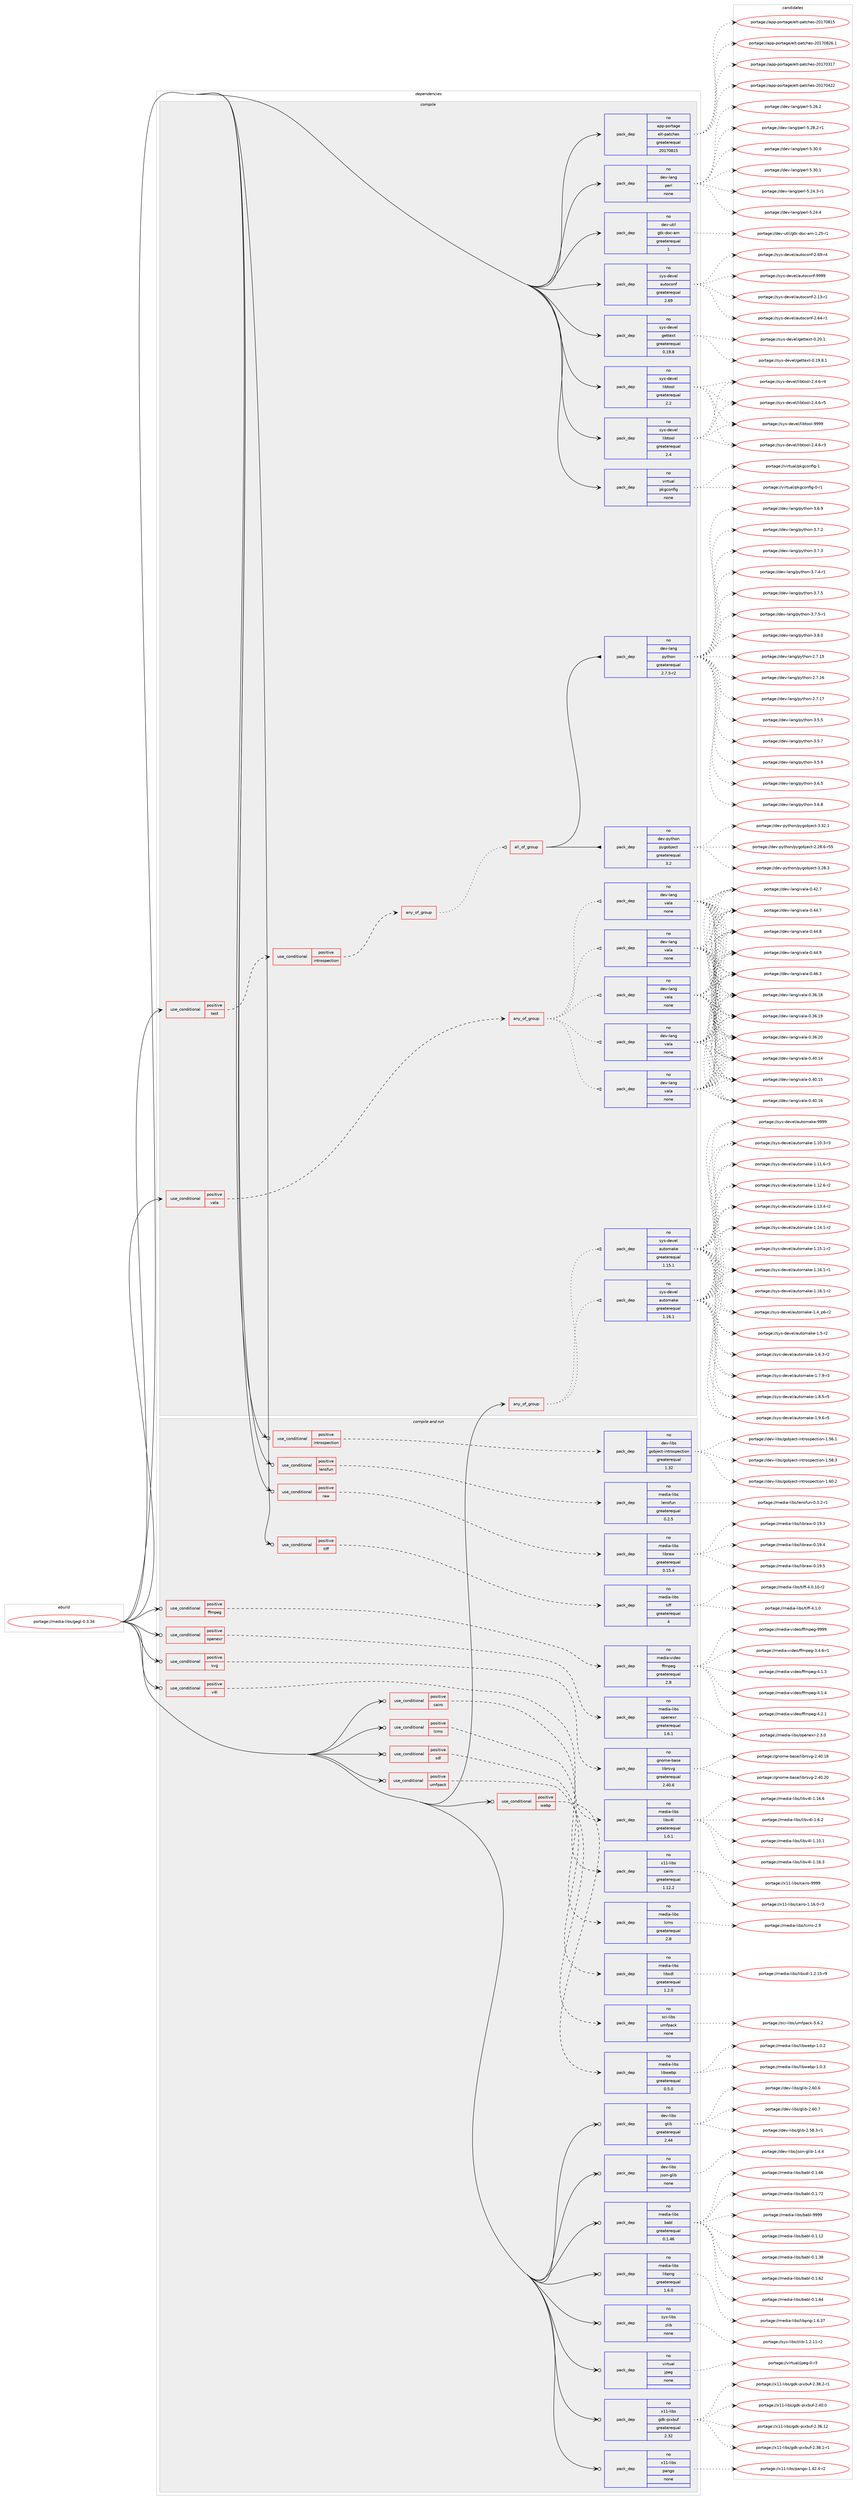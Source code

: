 digraph prolog {

# *************
# Graph options
# *************

newrank=true;
concentrate=true;
compound=true;
graph [rankdir=LR,fontname=Helvetica,fontsize=10,ranksep=1.5];#, ranksep=2.5, nodesep=0.2];
edge  [arrowhead=vee];
node  [fontname=Helvetica,fontsize=10];

# **********
# The ebuild
# **********

subgraph cluster_leftcol {
color=gray;
rank=same;
label=<<i>ebuild</i>>;
id [label="portage://media-libs/gegl-0.3.34", color=red, width=4, href="../media-libs/gegl-0.3.34.svg"];
}

# ****************
# The dependencies
# ****************

subgraph cluster_midcol {
color=gray;
label=<<i>dependencies</i>>;
subgraph cluster_compile {
fillcolor="#eeeeee";
style=filled;
label=<<i>compile</i>>;
subgraph any5020 {
dependency318533 [label=<<TABLE BORDER="0" CELLBORDER="1" CELLSPACING="0" CELLPADDING="4"><TR><TD CELLPADDING="10">any_of_group</TD></TR></TABLE>>, shape=none, color=red];subgraph pack233909 {
dependency318534 [label=<<TABLE BORDER="0" CELLBORDER="1" CELLSPACING="0" CELLPADDING="4" WIDTH="220"><TR><TD ROWSPAN="6" CELLPADDING="30">pack_dep</TD></TR><TR><TD WIDTH="110">no</TD></TR><TR><TD>sys-devel</TD></TR><TR><TD>automake</TD></TR><TR><TD>greaterequal</TD></TR><TR><TD>1.16.1</TD></TR></TABLE>>, shape=none, color=blue];
}
dependency318533:e -> dependency318534:w [weight=20,style="dotted",arrowhead="oinv"];
subgraph pack233910 {
dependency318535 [label=<<TABLE BORDER="0" CELLBORDER="1" CELLSPACING="0" CELLPADDING="4" WIDTH="220"><TR><TD ROWSPAN="6" CELLPADDING="30">pack_dep</TD></TR><TR><TD WIDTH="110">no</TD></TR><TR><TD>sys-devel</TD></TR><TR><TD>automake</TD></TR><TR><TD>greaterequal</TD></TR><TR><TD>1.15.1</TD></TR></TABLE>>, shape=none, color=blue];
}
dependency318533:e -> dependency318535:w [weight=20,style="dotted",arrowhead="oinv"];
}
id:e -> dependency318533:w [weight=20,style="solid",arrowhead="vee"];
subgraph cond79487 {
dependency318536 [label=<<TABLE BORDER="0" CELLBORDER="1" CELLSPACING="0" CELLPADDING="4"><TR><TD ROWSPAN="3" CELLPADDING="10">use_conditional</TD></TR><TR><TD>positive</TD></TR><TR><TD>test</TD></TR></TABLE>>, shape=none, color=red];
subgraph cond79488 {
dependency318537 [label=<<TABLE BORDER="0" CELLBORDER="1" CELLSPACING="0" CELLPADDING="4"><TR><TD ROWSPAN="3" CELLPADDING="10">use_conditional</TD></TR><TR><TD>positive</TD></TR><TR><TD>introspection</TD></TR></TABLE>>, shape=none, color=red];
subgraph any5021 {
dependency318538 [label=<<TABLE BORDER="0" CELLBORDER="1" CELLSPACING="0" CELLPADDING="4"><TR><TD CELLPADDING="10">any_of_group</TD></TR></TABLE>>, shape=none, color=red];subgraph all120 {
dependency318539 [label=<<TABLE BORDER="0" CELLBORDER="1" CELLSPACING="0" CELLPADDING="4"><TR><TD CELLPADDING="10">all_of_group</TD></TR></TABLE>>, shape=none, color=red];subgraph pack233911 {
dependency318540 [label=<<TABLE BORDER="0" CELLBORDER="1" CELLSPACING="0" CELLPADDING="4" WIDTH="220"><TR><TD ROWSPAN="6" CELLPADDING="30">pack_dep</TD></TR><TR><TD WIDTH="110">no</TD></TR><TR><TD>dev-lang</TD></TR><TR><TD>python</TD></TR><TR><TD>greaterequal</TD></TR><TR><TD>2.7.5-r2</TD></TR></TABLE>>, shape=none, color=blue];
}
dependency318539:e -> dependency318540:w [weight=20,style="solid",arrowhead="inv"];
subgraph pack233912 {
dependency318541 [label=<<TABLE BORDER="0" CELLBORDER="1" CELLSPACING="0" CELLPADDING="4" WIDTH="220"><TR><TD ROWSPAN="6" CELLPADDING="30">pack_dep</TD></TR><TR><TD WIDTH="110">no</TD></TR><TR><TD>dev-python</TD></TR><TR><TD>pygobject</TD></TR><TR><TD>greaterequal</TD></TR><TR><TD>3.2</TD></TR></TABLE>>, shape=none, color=blue];
}
dependency318539:e -> dependency318541:w [weight=20,style="solid",arrowhead="inv"];
}
dependency318538:e -> dependency318539:w [weight=20,style="dotted",arrowhead="oinv"];
}
dependency318537:e -> dependency318538:w [weight=20,style="dashed",arrowhead="vee"];
}
dependency318536:e -> dependency318537:w [weight=20,style="dashed",arrowhead="vee"];
}
id:e -> dependency318536:w [weight=20,style="solid",arrowhead="vee"];
subgraph cond79489 {
dependency318542 [label=<<TABLE BORDER="0" CELLBORDER="1" CELLSPACING="0" CELLPADDING="4"><TR><TD ROWSPAN="3" CELLPADDING="10">use_conditional</TD></TR><TR><TD>positive</TD></TR><TR><TD>vala</TD></TR></TABLE>>, shape=none, color=red];
subgraph any5022 {
dependency318543 [label=<<TABLE BORDER="0" CELLBORDER="1" CELLSPACING="0" CELLPADDING="4"><TR><TD CELLPADDING="10">any_of_group</TD></TR></TABLE>>, shape=none, color=red];subgraph pack233913 {
dependency318544 [label=<<TABLE BORDER="0" CELLBORDER="1" CELLSPACING="0" CELLPADDING="4" WIDTH="220"><TR><TD ROWSPAN="6" CELLPADDING="30">pack_dep</TD></TR><TR><TD WIDTH="110">no</TD></TR><TR><TD>dev-lang</TD></TR><TR><TD>vala</TD></TR><TR><TD>none</TD></TR><TR><TD></TD></TR></TABLE>>, shape=none, color=blue];
}
dependency318543:e -> dependency318544:w [weight=20,style="dotted",arrowhead="oinv"];
subgraph pack233914 {
dependency318545 [label=<<TABLE BORDER="0" CELLBORDER="1" CELLSPACING="0" CELLPADDING="4" WIDTH="220"><TR><TD ROWSPAN="6" CELLPADDING="30">pack_dep</TD></TR><TR><TD WIDTH="110">no</TD></TR><TR><TD>dev-lang</TD></TR><TR><TD>vala</TD></TR><TR><TD>none</TD></TR><TR><TD></TD></TR></TABLE>>, shape=none, color=blue];
}
dependency318543:e -> dependency318545:w [weight=20,style="dotted",arrowhead="oinv"];
subgraph pack233915 {
dependency318546 [label=<<TABLE BORDER="0" CELLBORDER="1" CELLSPACING="0" CELLPADDING="4" WIDTH="220"><TR><TD ROWSPAN="6" CELLPADDING="30">pack_dep</TD></TR><TR><TD WIDTH="110">no</TD></TR><TR><TD>dev-lang</TD></TR><TR><TD>vala</TD></TR><TR><TD>none</TD></TR><TR><TD></TD></TR></TABLE>>, shape=none, color=blue];
}
dependency318543:e -> dependency318546:w [weight=20,style="dotted",arrowhead="oinv"];
subgraph pack233916 {
dependency318547 [label=<<TABLE BORDER="0" CELLBORDER="1" CELLSPACING="0" CELLPADDING="4" WIDTH="220"><TR><TD ROWSPAN="6" CELLPADDING="30">pack_dep</TD></TR><TR><TD WIDTH="110">no</TD></TR><TR><TD>dev-lang</TD></TR><TR><TD>vala</TD></TR><TR><TD>none</TD></TR><TR><TD></TD></TR></TABLE>>, shape=none, color=blue];
}
dependency318543:e -> dependency318547:w [weight=20,style="dotted",arrowhead="oinv"];
subgraph pack233917 {
dependency318548 [label=<<TABLE BORDER="0" CELLBORDER="1" CELLSPACING="0" CELLPADDING="4" WIDTH="220"><TR><TD ROWSPAN="6" CELLPADDING="30">pack_dep</TD></TR><TR><TD WIDTH="110">no</TD></TR><TR><TD>dev-lang</TD></TR><TR><TD>vala</TD></TR><TR><TD>none</TD></TR><TR><TD></TD></TR></TABLE>>, shape=none, color=blue];
}
dependency318543:e -> dependency318548:w [weight=20,style="dotted",arrowhead="oinv"];
}
dependency318542:e -> dependency318543:w [weight=20,style="dashed",arrowhead="vee"];
}
id:e -> dependency318542:w [weight=20,style="solid",arrowhead="vee"];
subgraph pack233918 {
dependency318549 [label=<<TABLE BORDER="0" CELLBORDER="1" CELLSPACING="0" CELLPADDING="4" WIDTH="220"><TR><TD ROWSPAN="6" CELLPADDING="30">pack_dep</TD></TR><TR><TD WIDTH="110">no</TD></TR><TR><TD>app-portage</TD></TR><TR><TD>elt-patches</TD></TR><TR><TD>greaterequal</TD></TR><TR><TD>20170815</TD></TR></TABLE>>, shape=none, color=blue];
}
id:e -> dependency318549:w [weight=20,style="solid",arrowhead="vee"];
subgraph pack233919 {
dependency318550 [label=<<TABLE BORDER="0" CELLBORDER="1" CELLSPACING="0" CELLPADDING="4" WIDTH="220"><TR><TD ROWSPAN="6" CELLPADDING="30">pack_dep</TD></TR><TR><TD WIDTH="110">no</TD></TR><TR><TD>dev-lang</TD></TR><TR><TD>perl</TD></TR><TR><TD>none</TD></TR><TR><TD></TD></TR></TABLE>>, shape=none, color=blue];
}
id:e -> dependency318550:w [weight=20,style="solid",arrowhead="vee"];
subgraph pack233920 {
dependency318551 [label=<<TABLE BORDER="0" CELLBORDER="1" CELLSPACING="0" CELLPADDING="4" WIDTH="220"><TR><TD ROWSPAN="6" CELLPADDING="30">pack_dep</TD></TR><TR><TD WIDTH="110">no</TD></TR><TR><TD>dev-util</TD></TR><TR><TD>gtk-doc-am</TD></TR><TR><TD>greaterequal</TD></TR><TR><TD>1</TD></TR></TABLE>>, shape=none, color=blue];
}
id:e -> dependency318551:w [weight=20,style="solid",arrowhead="vee"];
subgraph pack233921 {
dependency318552 [label=<<TABLE BORDER="0" CELLBORDER="1" CELLSPACING="0" CELLPADDING="4" WIDTH="220"><TR><TD ROWSPAN="6" CELLPADDING="30">pack_dep</TD></TR><TR><TD WIDTH="110">no</TD></TR><TR><TD>sys-devel</TD></TR><TR><TD>autoconf</TD></TR><TR><TD>greaterequal</TD></TR><TR><TD>2.69</TD></TR></TABLE>>, shape=none, color=blue];
}
id:e -> dependency318552:w [weight=20,style="solid",arrowhead="vee"];
subgraph pack233922 {
dependency318553 [label=<<TABLE BORDER="0" CELLBORDER="1" CELLSPACING="0" CELLPADDING="4" WIDTH="220"><TR><TD ROWSPAN="6" CELLPADDING="30">pack_dep</TD></TR><TR><TD WIDTH="110">no</TD></TR><TR><TD>sys-devel</TD></TR><TR><TD>gettext</TD></TR><TR><TD>greaterequal</TD></TR><TR><TD>0.19.8</TD></TR></TABLE>>, shape=none, color=blue];
}
id:e -> dependency318553:w [weight=20,style="solid",arrowhead="vee"];
subgraph pack233923 {
dependency318554 [label=<<TABLE BORDER="0" CELLBORDER="1" CELLSPACING="0" CELLPADDING="4" WIDTH="220"><TR><TD ROWSPAN="6" CELLPADDING="30">pack_dep</TD></TR><TR><TD WIDTH="110">no</TD></TR><TR><TD>sys-devel</TD></TR><TR><TD>libtool</TD></TR><TR><TD>greaterequal</TD></TR><TR><TD>2.2</TD></TR></TABLE>>, shape=none, color=blue];
}
id:e -> dependency318554:w [weight=20,style="solid",arrowhead="vee"];
subgraph pack233924 {
dependency318555 [label=<<TABLE BORDER="0" CELLBORDER="1" CELLSPACING="0" CELLPADDING="4" WIDTH="220"><TR><TD ROWSPAN="6" CELLPADDING="30">pack_dep</TD></TR><TR><TD WIDTH="110">no</TD></TR><TR><TD>sys-devel</TD></TR><TR><TD>libtool</TD></TR><TR><TD>greaterequal</TD></TR><TR><TD>2.4</TD></TR></TABLE>>, shape=none, color=blue];
}
id:e -> dependency318555:w [weight=20,style="solid",arrowhead="vee"];
subgraph pack233925 {
dependency318556 [label=<<TABLE BORDER="0" CELLBORDER="1" CELLSPACING="0" CELLPADDING="4" WIDTH="220"><TR><TD ROWSPAN="6" CELLPADDING="30">pack_dep</TD></TR><TR><TD WIDTH="110">no</TD></TR><TR><TD>virtual</TD></TR><TR><TD>pkgconfig</TD></TR><TR><TD>none</TD></TR><TR><TD></TD></TR></TABLE>>, shape=none, color=blue];
}
id:e -> dependency318556:w [weight=20,style="solid",arrowhead="vee"];
}
subgraph cluster_compileandrun {
fillcolor="#eeeeee";
style=filled;
label=<<i>compile and run</i>>;
subgraph cond79490 {
dependency318557 [label=<<TABLE BORDER="0" CELLBORDER="1" CELLSPACING="0" CELLPADDING="4"><TR><TD ROWSPAN="3" CELLPADDING="10">use_conditional</TD></TR><TR><TD>positive</TD></TR><TR><TD>cairo</TD></TR></TABLE>>, shape=none, color=red];
subgraph pack233926 {
dependency318558 [label=<<TABLE BORDER="0" CELLBORDER="1" CELLSPACING="0" CELLPADDING="4" WIDTH="220"><TR><TD ROWSPAN="6" CELLPADDING="30">pack_dep</TD></TR><TR><TD WIDTH="110">no</TD></TR><TR><TD>x11-libs</TD></TR><TR><TD>cairo</TD></TR><TR><TD>greaterequal</TD></TR><TR><TD>1.12.2</TD></TR></TABLE>>, shape=none, color=blue];
}
dependency318557:e -> dependency318558:w [weight=20,style="dashed",arrowhead="vee"];
}
id:e -> dependency318557:w [weight=20,style="solid",arrowhead="odotvee"];
subgraph cond79491 {
dependency318559 [label=<<TABLE BORDER="0" CELLBORDER="1" CELLSPACING="0" CELLPADDING="4"><TR><TD ROWSPAN="3" CELLPADDING="10">use_conditional</TD></TR><TR><TD>positive</TD></TR><TR><TD>ffmpeg</TD></TR></TABLE>>, shape=none, color=red];
subgraph pack233927 {
dependency318560 [label=<<TABLE BORDER="0" CELLBORDER="1" CELLSPACING="0" CELLPADDING="4" WIDTH="220"><TR><TD ROWSPAN="6" CELLPADDING="30">pack_dep</TD></TR><TR><TD WIDTH="110">no</TD></TR><TR><TD>media-video</TD></TR><TR><TD>ffmpeg</TD></TR><TR><TD>greaterequal</TD></TR><TR><TD>2.8</TD></TR></TABLE>>, shape=none, color=blue];
}
dependency318559:e -> dependency318560:w [weight=20,style="dashed",arrowhead="vee"];
}
id:e -> dependency318559:w [weight=20,style="solid",arrowhead="odotvee"];
subgraph cond79492 {
dependency318561 [label=<<TABLE BORDER="0" CELLBORDER="1" CELLSPACING="0" CELLPADDING="4"><TR><TD ROWSPAN="3" CELLPADDING="10">use_conditional</TD></TR><TR><TD>positive</TD></TR><TR><TD>introspection</TD></TR></TABLE>>, shape=none, color=red];
subgraph pack233928 {
dependency318562 [label=<<TABLE BORDER="0" CELLBORDER="1" CELLSPACING="0" CELLPADDING="4" WIDTH="220"><TR><TD ROWSPAN="6" CELLPADDING="30">pack_dep</TD></TR><TR><TD WIDTH="110">no</TD></TR><TR><TD>dev-libs</TD></TR><TR><TD>gobject-introspection</TD></TR><TR><TD>greaterequal</TD></TR><TR><TD>1.32</TD></TR></TABLE>>, shape=none, color=blue];
}
dependency318561:e -> dependency318562:w [weight=20,style="dashed",arrowhead="vee"];
}
id:e -> dependency318561:w [weight=20,style="solid",arrowhead="odotvee"];
subgraph cond79493 {
dependency318563 [label=<<TABLE BORDER="0" CELLBORDER="1" CELLSPACING="0" CELLPADDING="4"><TR><TD ROWSPAN="3" CELLPADDING="10">use_conditional</TD></TR><TR><TD>positive</TD></TR><TR><TD>lcms</TD></TR></TABLE>>, shape=none, color=red];
subgraph pack233929 {
dependency318564 [label=<<TABLE BORDER="0" CELLBORDER="1" CELLSPACING="0" CELLPADDING="4" WIDTH="220"><TR><TD ROWSPAN="6" CELLPADDING="30">pack_dep</TD></TR><TR><TD WIDTH="110">no</TD></TR><TR><TD>media-libs</TD></TR><TR><TD>lcms</TD></TR><TR><TD>greaterequal</TD></TR><TR><TD>2.8</TD></TR></TABLE>>, shape=none, color=blue];
}
dependency318563:e -> dependency318564:w [weight=20,style="dashed",arrowhead="vee"];
}
id:e -> dependency318563:w [weight=20,style="solid",arrowhead="odotvee"];
subgraph cond79494 {
dependency318565 [label=<<TABLE BORDER="0" CELLBORDER="1" CELLSPACING="0" CELLPADDING="4"><TR><TD ROWSPAN="3" CELLPADDING="10">use_conditional</TD></TR><TR><TD>positive</TD></TR><TR><TD>lensfun</TD></TR></TABLE>>, shape=none, color=red];
subgraph pack233930 {
dependency318566 [label=<<TABLE BORDER="0" CELLBORDER="1" CELLSPACING="0" CELLPADDING="4" WIDTH="220"><TR><TD ROWSPAN="6" CELLPADDING="30">pack_dep</TD></TR><TR><TD WIDTH="110">no</TD></TR><TR><TD>media-libs</TD></TR><TR><TD>lensfun</TD></TR><TR><TD>greaterequal</TD></TR><TR><TD>0.2.5</TD></TR></TABLE>>, shape=none, color=blue];
}
dependency318565:e -> dependency318566:w [weight=20,style="dashed",arrowhead="vee"];
}
id:e -> dependency318565:w [weight=20,style="solid",arrowhead="odotvee"];
subgraph cond79495 {
dependency318567 [label=<<TABLE BORDER="0" CELLBORDER="1" CELLSPACING="0" CELLPADDING="4"><TR><TD ROWSPAN="3" CELLPADDING="10">use_conditional</TD></TR><TR><TD>positive</TD></TR><TR><TD>openexr</TD></TR></TABLE>>, shape=none, color=red];
subgraph pack233931 {
dependency318568 [label=<<TABLE BORDER="0" CELLBORDER="1" CELLSPACING="0" CELLPADDING="4" WIDTH="220"><TR><TD ROWSPAN="6" CELLPADDING="30">pack_dep</TD></TR><TR><TD WIDTH="110">no</TD></TR><TR><TD>media-libs</TD></TR><TR><TD>openexr</TD></TR><TR><TD>greaterequal</TD></TR><TR><TD>1.6.1</TD></TR></TABLE>>, shape=none, color=blue];
}
dependency318567:e -> dependency318568:w [weight=20,style="dashed",arrowhead="vee"];
}
id:e -> dependency318567:w [weight=20,style="solid",arrowhead="odotvee"];
subgraph cond79496 {
dependency318569 [label=<<TABLE BORDER="0" CELLBORDER="1" CELLSPACING="0" CELLPADDING="4"><TR><TD ROWSPAN="3" CELLPADDING="10">use_conditional</TD></TR><TR><TD>positive</TD></TR><TR><TD>raw</TD></TR></TABLE>>, shape=none, color=red];
subgraph pack233932 {
dependency318570 [label=<<TABLE BORDER="0" CELLBORDER="1" CELLSPACING="0" CELLPADDING="4" WIDTH="220"><TR><TD ROWSPAN="6" CELLPADDING="30">pack_dep</TD></TR><TR><TD WIDTH="110">no</TD></TR><TR><TD>media-libs</TD></TR><TR><TD>libraw</TD></TR><TR><TD>greaterequal</TD></TR><TR><TD>0.15.4</TD></TR></TABLE>>, shape=none, color=blue];
}
dependency318569:e -> dependency318570:w [weight=20,style="dashed",arrowhead="vee"];
}
id:e -> dependency318569:w [weight=20,style="solid",arrowhead="odotvee"];
subgraph cond79497 {
dependency318571 [label=<<TABLE BORDER="0" CELLBORDER="1" CELLSPACING="0" CELLPADDING="4"><TR><TD ROWSPAN="3" CELLPADDING="10">use_conditional</TD></TR><TR><TD>positive</TD></TR><TR><TD>sdl</TD></TR></TABLE>>, shape=none, color=red];
subgraph pack233933 {
dependency318572 [label=<<TABLE BORDER="0" CELLBORDER="1" CELLSPACING="0" CELLPADDING="4" WIDTH="220"><TR><TD ROWSPAN="6" CELLPADDING="30">pack_dep</TD></TR><TR><TD WIDTH="110">no</TD></TR><TR><TD>media-libs</TD></TR><TR><TD>libsdl</TD></TR><TR><TD>greaterequal</TD></TR><TR><TD>1.2.0</TD></TR></TABLE>>, shape=none, color=blue];
}
dependency318571:e -> dependency318572:w [weight=20,style="dashed",arrowhead="vee"];
}
id:e -> dependency318571:w [weight=20,style="solid",arrowhead="odotvee"];
subgraph cond79498 {
dependency318573 [label=<<TABLE BORDER="0" CELLBORDER="1" CELLSPACING="0" CELLPADDING="4"><TR><TD ROWSPAN="3" CELLPADDING="10">use_conditional</TD></TR><TR><TD>positive</TD></TR><TR><TD>svg</TD></TR></TABLE>>, shape=none, color=red];
subgraph pack233934 {
dependency318574 [label=<<TABLE BORDER="0" CELLBORDER="1" CELLSPACING="0" CELLPADDING="4" WIDTH="220"><TR><TD ROWSPAN="6" CELLPADDING="30">pack_dep</TD></TR><TR><TD WIDTH="110">no</TD></TR><TR><TD>gnome-base</TD></TR><TR><TD>librsvg</TD></TR><TR><TD>greaterequal</TD></TR><TR><TD>2.40.6</TD></TR></TABLE>>, shape=none, color=blue];
}
dependency318573:e -> dependency318574:w [weight=20,style="dashed",arrowhead="vee"];
}
id:e -> dependency318573:w [weight=20,style="solid",arrowhead="odotvee"];
subgraph cond79499 {
dependency318575 [label=<<TABLE BORDER="0" CELLBORDER="1" CELLSPACING="0" CELLPADDING="4"><TR><TD ROWSPAN="3" CELLPADDING="10">use_conditional</TD></TR><TR><TD>positive</TD></TR><TR><TD>tiff</TD></TR></TABLE>>, shape=none, color=red];
subgraph pack233935 {
dependency318576 [label=<<TABLE BORDER="0" CELLBORDER="1" CELLSPACING="0" CELLPADDING="4" WIDTH="220"><TR><TD ROWSPAN="6" CELLPADDING="30">pack_dep</TD></TR><TR><TD WIDTH="110">no</TD></TR><TR><TD>media-libs</TD></TR><TR><TD>tiff</TD></TR><TR><TD>greaterequal</TD></TR><TR><TD>4</TD></TR></TABLE>>, shape=none, color=blue];
}
dependency318575:e -> dependency318576:w [weight=20,style="dashed",arrowhead="vee"];
}
id:e -> dependency318575:w [weight=20,style="solid",arrowhead="odotvee"];
subgraph cond79500 {
dependency318577 [label=<<TABLE BORDER="0" CELLBORDER="1" CELLSPACING="0" CELLPADDING="4"><TR><TD ROWSPAN="3" CELLPADDING="10">use_conditional</TD></TR><TR><TD>positive</TD></TR><TR><TD>umfpack</TD></TR></TABLE>>, shape=none, color=red];
subgraph pack233936 {
dependency318578 [label=<<TABLE BORDER="0" CELLBORDER="1" CELLSPACING="0" CELLPADDING="4" WIDTH="220"><TR><TD ROWSPAN="6" CELLPADDING="30">pack_dep</TD></TR><TR><TD WIDTH="110">no</TD></TR><TR><TD>sci-libs</TD></TR><TR><TD>umfpack</TD></TR><TR><TD>none</TD></TR><TR><TD></TD></TR></TABLE>>, shape=none, color=blue];
}
dependency318577:e -> dependency318578:w [weight=20,style="dashed",arrowhead="vee"];
}
id:e -> dependency318577:w [weight=20,style="solid",arrowhead="odotvee"];
subgraph cond79501 {
dependency318579 [label=<<TABLE BORDER="0" CELLBORDER="1" CELLSPACING="0" CELLPADDING="4"><TR><TD ROWSPAN="3" CELLPADDING="10">use_conditional</TD></TR><TR><TD>positive</TD></TR><TR><TD>v4l</TD></TR></TABLE>>, shape=none, color=red];
subgraph pack233937 {
dependency318580 [label=<<TABLE BORDER="0" CELLBORDER="1" CELLSPACING="0" CELLPADDING="4" WIDTH="220"><TR><TD ROWSPAN="6" CELLPADDING="30">pack_dep</TD></TR><TR><TD WIDTH="110">no</TD></TR><TR><TD>media-libs</TD></TR><TR><TD>libv4l</TD></TR><TR><TD>greaterequal</TD></TR><TR><TD>1.0.1</TD></TR></TABLE>>, shape=none, color=blue];
}
dependency318579:e -> dependency318580:w [weight=20,style="dashed",arrowhead="vee"];
}
id:e -> dependency318579:w [weight=20,style="solid",arrowhead="odotvee"];
subgraph cond79502 {
dependency318581 [label=<<TABLE BORDER="0" CELLBORDER="1" CELLSPACING="0" CELLPADDING="4"><TR><TD ROWSPAN="3" CELLPADDING="10">use_conditional</TD></TR><TR><TD>positive</TD></TR><TR><TD>webp</TD></TR></TABLE>>, shape=none, color=red];
subgraph pack233938 {
dependency318582 [label=<<TABLE BORDER="0" CELLBORDER="1" CELLSPACING="0" CELLPADDING="4" WIDTH="220"><TR><TD ROWSPAN="6" CELLPADDING="30">pack_dep</TD></TR><TR><TD WIDTH="110">no</TD></TR><TR><TD>media-libs</TD></TR><TR><TD>libwebp</TD></TR><TR><TD>greaterequal</TD></TR><TR><TD>0.5.0</TD></TR></TABLE>>, shape=none, color=blue];
}
dependency318581:e -> dependency318582:w [weight=20,style="dashed",arrowhead="vee"];
}
id:e -> dependency318581:w [weight=20,style="solid",arrowhead="odotvee"];
subgraph pack233939 {
dependency318583 [label=<<TABLE BORDER="0" CELLBORDER="1" CELLSPACING="0" CELLPADDING="4" WIDTH="220"><TR><TD ROWSPAN="6" CELLPADDING="30">pack_dep</TD></TR><TR><TD WIDTH="110">no</TD></TR><TR><TD>dev-libs</TD></TR><TR><TD>glib</TD></TR><TR><TD>greaterequal</TD></TR><TR><TD>2.44</TD></TR></TABLE>>, shape=none, color=blue];
}
id:e -> dependency318583:w [weight=20,style="solid",arrowhead="odotvee"];
subgraph pack233940 {
dependency318584 [label=<<TABLE BORDER="0" CELLBORDER="1" CELLSPACING="0" CELLPADDING="4" WIDTH="220"><TR><TD ROWSPAN="6" CELLPADDING="30">pack_dep</TD></TR><TR><TD WIDTH="110">no</TD></TR><TR><TD>dev-libs</TD></TR><TR><TD>json-glib</TD></TR><TR><TD>none</TD></TR><TR><TD></TD></TR></TABLE>>, shape=none, color=blue];
}
id:e -> dependency318584:w [weight=20,style="solid",arrowhead="odotvee"];
subgraph pack233941 {
dependency318585 [label=<<TABLE BORDER="0" CELLBORDER="1" CELLSPACING="0" CELLPADDING="4" WIDTH="220"><TR><TD ROWSPAN="6" CELLPADDING="30">pack_dep</TD></TR><TR><TD WIDTH="110">no</TD></TR><TR><TD>media-libs</TD></TR><TR><TD>babl</TD></TR><TR><TD>greaterequal</TD></TR><TR><TD>0.1.46</TD></TR></TABLE>>, shape=none, color=blue];
}
id:e -> dependency318585:w [weight=20,style="solid",arrowhead="odotvee"];
subgraph pack233942 {
dependency318586 [label=<<TABLE BORDER="0" CELLBORDER="1" CELLSPACING="0" CELLPADDING="4" WIDTH="220"><TR><TD ROWSPAN="6" CELLPADDING="30">pack_dep</TD></TR><TR><TD WIDTH="110">no</TD></TR><TR><TD>media-libs</TD></TR><TR><TD>libpng</TD></TR><TR><TD>greaterequal</TD></TR><TR><TD>1.6.0</TD></TR></TABLE>>, shape=none, color=blue];
}
id:e -> dependency318586:w [weight=20,style="solid",arrowhead="odotvee"];
subgraph pack233943 {
dependency318587 [label=<<TABLE BORDER="0" CELLBORDER="1" CELLSPACING="0" CELLPADDING="4" WIDTH="220"><TR><TD ROWSPAN="6" CELLPADDING="30">pack_dep</TD></TR><TR><TD WIDTH="110">no</TD></TR><TR><TD>sys-libs</TD></TR><TR><TD>zlib</TD></TR><TR><TD>none</TD></TR><TR><TD></TD></TR></TABLE>>, shape=none, color=blue];
}
id:e -> dependency318587:w [weight=20,style="solid",arrowhead="odotvee"];
subgraph pack233944 {
dependency318588 [label=<<TABLE BORDER="0" CELLBORDER="1" CELLSPACING="0" CELLPADDING="4" WIDTH="220"><TR><TD ROWSPAN="6" CELLPADDING="30">pack_dep</TD></TR><TR><TD WIDTH="110">no</TD></TR><TR><TD>virtual</TD></TR><TR><TD>jpeg</TD></TR><TR><TD>none</TD></TR><TR><TD></TD></TR></TABLE>>, shape=none, color=blue];
}
id:e -> dependency318588:w [weight=20,style="solid",arrowhead="odotvee"];
subgraph pack233945 {
dependency318589 [label=<<TABLE BORDER="0" CELLBORDER="1" CELLSPACING="0" CELLPADDING="4" WIDTH="220"><TR><TD ROWSPAN="6" CELLPADDING="30">pack_dep</TD></TR><TR><TD WIDTH="110">no</TD></TR><TR><TD>x11-libs</TD></TR><TR><TD>gdk-pixbuf</TD></TR><TR><TD>greaterequal</TD></TR><TR><TD>2.32</TD></TR></TABLE>>, shape=none, color=blue];
}
id:e -> dependency318589:w [weight=20,style="solid",arrowhead="odotvee"];
subgraph pack233946 {
dependency318590 [label=<<TABLE BORDER="0" CELLBORDER="1" CELLSPACING="0" CELLPADDING="4" WIDTH="220"><TR><TD ROWSPAN="6" CELLPADDING="30">pack_dep</TD></TR><TR><TD WIDTH="110">no</TD></TR><TR><TD>x11-libs</TD></TR><TR><TD>pango</TD></TR><TR><TD>none</TD></TR><TR><TD></TD></TR></TABLE>>, shape=none, color=blue];
}
id:e -> dependency318590:w [weight=20,style="solid",arrowhead="odotvee"];
}
subgraph cluster_run {
fillcolor="#eeeeee";
style=filled;
label=<<i>run</i>>;
}
}

# **************
# The candidates
# **************

subgraph cluster_choices {
rank=same;
color=gray;
label=<<i>candidates</i>>;

subgraph choice233909 {
color=black;
nodesep=1;
choiceportage11512111545100101118101108479711711611110997107101454946494846514511451 [label="portage://sys-devel/automake-1.10.3-r3", color=red, width=4,href="../sys-devel/automake-1.10.3-r3.svg"];
choiceportage11512111545100101118101108479711711611110997107101454946494946544511451 [label="portage://sys-devel/automake-1.11.6-r3", color=red, width=4,href="../sys-devel/automake-1.11.6-r3.svg"];
choiceportage11512111545100101118101108479711711611110997107101454946495046544511450 [label="portage://sys-devel/automake-1.12.6-r2", color=red, width=4,href="../sys-devel/automake-1.12.6-r2.svg"];
choiceportage11512111545100101118101108479711711611110997107101454946495146524511450 [label="portage://sys-devel/automake-1.13.4-r2", color=red, width=4,href="../sys-devel/automake-1.13.4-r2.svg"];
choiceportage11512111545100101118101108479711711611110997107101454946495246494511450 [label="portage://sys-devel/automake-1.14.1-r2", color=red, width=4,href="../sys-devel/automake-1.14.1-r2.svg"];
choiceportage11512111545100101118101108479711711611110997107101454946495346494511450 [label="portage://sys-devel/automake-1.15.1-r2", color=red, width=4,href="../sys-devel/automake-1.15.1-r2.svg"];
choiceportage11512111545100101118101108479711711611110997107101454946495446494511449 [label="portage://sys-devel/automake-1.16.1-r1", color=red, width=4,href="../sys-devel/automake-1.16.1-r1.svg"];
choiceportage11512111545100101118101108479711711611110997107101454946495446494511450 [label="portage://sys-devel/automake-1.16.1-r2", color=red, width=4,href="../sys-devel/automake-1.16.1-r2.svg"];
choiceportage115121115451001011181011084797117116111109971071014549465295112544511450 [label="portage://sys-devel/automake-1.4_p6-r2", color=red, width=4,href="../sys-devel/automake-1.4_p6-r2.svg"];
choiceportage11512111545100101118101108479711711611110997107101454946534511450 [label="portage://sys-devel/automake-1.5-r2", color=red, width=4,href="../sys-devel/automake-1.5-r2.svg"];
choiceportage115121115451001011181011084797117116111109971071014549465446514511450 [label="portage://sys-devel/automake-1.6.3-r2", color=red, width=4,href="../sys-devel/automake-1.6.3-r2.svg"];
choiceportage115121115451001011181011084797117116111109971071014549465546574511451 [label="portage://sys-devel/automake-1.7.9-r3", color=red, width=4,href="../sys-devel/automake-1.7.9-r3.svg"];
choiceportage115121115451001011181011084797117116111109971071014549465646534511453 [label="portage://sys-devel/automake-1.8.5-r5", color=red, width=4,href="../sys-devel/automake-1.8.5-r5.svg"];
choiceportage115121115451001011181011084797117116111109971071014549465746544511453 [label="portage://sys-devel/automake-1.9.6-r5", color=red, width=4,href="../sys-devel/automake-1.9.6-r5.svg"];
choiceportage115121115451001011181011084797117116111109971071014557575757 [label="portage://sys-devel/automake-9999", color=red, width=4,href="../sys-devel/automake-9999.svg"];
dependency318534:e -> choiceportage11512111545100101118101108479711711611110997107101454946494846514511451:w [style=dotted,weight="100"];
dependency318534:e -> choiceportage11512111545100101118101108479711711611110997107101454946494946544511451:w [style=dotted,weight="100"];
dependency318534:e -> choiceportage11512111545100101118101108479711711611110997107101454946495046544511450:w [style=dotted,weight="100"];
dependency318534:e -> choiceportage11512111545100101118101108479711711611110997107101454946495146524511450:w [style=dotted,weight="100"];
dependency318534:e -> choiceportage11512111545100101118101108479711711611110997107101454946495246494511450:w [style=dotted,weight="100"];
dependency318534:e -> choiceportage11512111545100101118101108479711711611110997107101454946495346494511450:w [style=dotted,weight="100"];
dependency318534:e -> choiceportage11512111545100101118101108479711711611110997107101454946495446494511449:w [style=dotted,weight="100"];
dependency318534:e -> choiceportage11512111545100101118101108479711711611110997107101454946495446494511450:w [style=dotted,weight="100"];
dependency318534:e -> choiceportage115121115451001011181011084797117116111109971071014549465295112544511450:w [style=dotted,weight="100"];
dependency318534:e -> choiceportage11512111545100101118101108479711711611110997107101454946534511450:w [style=dotted,weight="100"];
dependency318534:e -> choiceportage115121115451001011181011084797117116111109971071014549465446514511450:w [style=dotted,weight="100"];
dependency318534:e -> choiceportage115121115451001011181011084797117116111109971071014549465546574511451:w [style=dotted,weight="100"];
dependency318534:e -> choiceportage115121115451001011181011084797117116111109971071014549465646534511453:w [style=dotted,weight="100"];
dependency318534:e -> choiceportage115121115451001011181011084797117116111109971071014549465746544511453:w [style=dotted,weight="100"];
dependency318534:e -> choiceportage115121115451001011181011084797117116111109971071014557575757:w [style=dotted,weight="100"];
}
subgraph choice233910 {
color=black;
nodesep=1;
choiceportage11512111545100101118101108479711711611110997107101454946494846514511451 [label="portage://sys-devel/automake-1.10.3-r3", color=red, width=4,href="../sys-devel/automake-1.10.3-r3.svg"];
choiceportage11512111545100101118101108479711711611110997107101454946494946544511451 [label="portage://sys-devel/automake-1.11.6-r3", color=red, width=4,href="../sys-devel/automake-1.11.6-r3.svg"];
choiceportage11512111545100101118101108479711711611110997107101454946495046544511450 [label="portage://sys-devel/automake-1.12.6-r2", color=red, width=4,href="../sys-devel/automake-1.12.6-r2.svg"];
choiceportage11512111545100101118101108479711711611110997107101454946495146524511450 [label="portage://sys-devel/automake-1.13.4-r2", color=red, width=4,href="../sys-devel/automake-1.13.4-r2.svg"];
choiceportage11512111545100101118101108479711711611110997107101454946495246494511450 [label="portage://sys-devel/automake-1.14.1-r2", color=red, width=4,href="../sys-devel/automake-1.14.1-r2.svg"];
choiceportage11512111545100101118101108479711711611110997107101454946495346494511450 [label="portage://sys-devel/automake-1.15.1-r2", color=red, width=4,href="../sys-devel/automake-1.15.1-r2.svg"];
choiceportage11512111545100101118101108479711711611110997107101454946495446494511449 [label="portage://sys-devel/automake-1.16.1-r1", color=red, width=4,href="../sys-devel/automake-1.16.1-r1.svg"];
choiceportage11512111545100101118101108479711711611110997107101454946495446494511450 [label="portage://sys-devel/automake-1.16.1-r2", color=red, width=4,href="../sys-devel/automake-1.16.1-r2.svg"];
choiceportage115121115451001011181011084797117116111109971071014549465295112544511450 [label="portage://sys-devel/automake-1.4_p6-r2", color=red, width=4,href="../sys-devel/automake-1.4_p6-r2.svg"];
choiceportage11512111545100101118101108479711711611110997107101454946534511450 [label="portage://sys-devel/automake-1.5-r2", color=red, width=4,href="../sys-devel/automake-1.5-r2.svg"];
choiceportage115121115451001011181011084797117116111109971071014549465446514511450 [label="portage://sys-devel/automake-1.6.3-r2", color=red, width=4,href="../sys-devel/automake-1.6.3-r2.svg"];
choiceportage115121115451001011181011084797117116111109971071014549465546574511451 [label="portage://sys-devel/automake-1.7.9-r3", color=red, width=4,href="../sys-devel/automake-1.7.9-r3.svg"];
choiceportage115121115451001011181011084797117116111109971071014549465646534511453 [label="portage://sys-devel/automake-1.8.5-r5", color=red, width=4,href="../sys-devel/automake-1.8.5-r5.svg"];
choiceportage115121115451001011181011084797117116111109971071014549465746544511453 [label="portage://sys-devel/automake-1.9.6-r5", color=red, width=4,href="../sys-devel/automake-1.9.6-r5.svg"];
choiceportage115121115451001011181011084797117116111109971071014557575757 [label="portage://sys-devel/automake-9999", color=red, width=4,href="../sys-devel/automake-9999.svg"];
dependency318535:e -> choiceportage11512111545100101118101108479711711611110997107101454946494846514511451:w [style=dotted,weight="100"];
dependency318535:e -> choiceportage11512111545100101118101108479711711611110997107101454946494946544511451:w [style=dotted,weight="100"];
dependency318535:e -> choiceportage11512111545100101118101108479711711611110997107101454946495046544511450:w [style=dotted,weight="100"];
dependency318535:e -> choiceportage11512111545100101118101108479711711611110997107101454946495146524511450:w [style=dotted,weight="100"];
dependency318535:e -> choiceportage11512111545100101118101108479711711611110997107101454946495246494511450:w [style=dotted,weight="100"];
dependency318535:e -> choiceportage11512111545100101118101108479711711611110997107101454946495346494511450:w [style=dotted,weight="100"];
dependency318535:e -> choiceportage11512111545100101118101108479711711611110997107101454946495446494511449:w [style=dotted,weight="100"];
dependency318535:e -> choiceportage11512111545100101118101108479711711611110997107101454946495446494511450:w [style=dotted,weight="100"];
dependency318535:e -> choiceportage115121115451001011181011084797117116111109971071014549465295112544511450:w [style=dotted,weight="100"];
dependency318535:e -> choiceportage11512111545100101118101108479711711611110997107101454946534511450:w [style=dotted,weight="100"];
dependency318535:e -> choiceportage115121115451001011181011084797117116111109971071014549465446514511450:w [style=dotted,weight="100"];
dependency318535:e -> choiceportage115121115451001011181011084797117116111109971071014549465546574511451:w [style=dotted,weight="100"];
dependency318535:e -> choiceportage115121115451001011181011084797117116111109971071014549465646534511453:w [style=dotted,weight="100"];
dependency318535:e -> choiceportage115121115451001011181011084797117116111109971071014549465746544511453:w [style=dotted,weight="100"];
dependency318535:e -> choiceportage115121115451001011181011084797117116111109971071014557575757:w [style=dotted,weight="100"];
}
subgraph choice233911 {
color=black;
nodesep=1;
choiceportage10010111845108971101034711212111610411111045504655464953 [label="portage://dev-lang/python-2.7.15", color=red, width=4,href="../dev-lang/python-2.7.15.svg"];
choiceportage10010111845108971101034711212111610411111045504655464954 [label="portage://dev-lang/python-2.7.16", color=red, width=4,href="../dev-lang/python-2.7.16.svg"];
choiceportage10010111845108971101034711212111610411111045504655464955 [label="portage://dev-lang/python-2.7.17", color=red, width=4,href="../dev-lang/python-2.7.17.svg"];
choiceportage100101118451089711010347112121116104111110455146534653 [label="portage://dev-lang/python-3.5.5", color=red, width=4,href="../dev-lang/python-3.5.5.svg"];
choiceportage100101118451089711010347112121116104111110455146534655 [label="portage://dev-lang/python-3.5.7", color=red, width=4,href="../dev-lang/python-3.5.7.svg"];
choiceportage100101118451089711010347112121116104111110455146534657 [label="portage://dev-lang/python-3.5.9", color=red, width=4,href="../dev-lang/python-3.5.9.svg"];
choiceportage100101118451089711010347112121116104111110455146544653 [label="portage://dev-lang/python-3.6.5", color=red, width=4,href="../dev-lang/python-3.6.5.svg"];
choiceportage100101118451089711010347112121116104111110455146544656 [label="portage://dev-lang/python-3.6.8", color=red, width=4,href="../dev-lang/python-3.6.8.svg"];
choiceportage100101118451089711010347112121116104111110455146544657 [label="portage://dev-lang/python-3.6.9", color=red, width=4,href="../dev-lang/python-3.6.9.svg"];
choiceportage100101118451089711010347112121116104111110455146554650 [label="portage://dev-lang/python-3.7.2", color=red, width=4,href="../dev-lang/python-3.7.2.svg"];
choiceportage100101118451089711010347112121116104111110455146554651 [label="portage://dev-lang/python-3.7.3", color=red, width=4,href="../dev-lang/python-3.7.3.svg"];
choiceportage1001011184510897110103471121211161041111104551465546524511449 [label="portage://dev-lang/python-3.7.4-r1", color=red, width=4,href="../dev-lang/python-3.7.4-r1.svg"];
choiceportage100101118451089711010347112121116104111110455146554653 [label="portage://dev-lang/python-3.7.5", color=red, width=4,href="../dev-lang/python-3.7.5.svg"];
choiceportage1001011184510897110103471121211161041111104551465546534511449 [label="portage://dev-lang/python-3.7.5-r1", color=red, width=4,href="../dev-lang/python-3.7.5-r1.svg"];
choiceportage100101118451089711010347112121116104111110455146564648 [label="portage://dev-lang/python-3.8.0", color=red, width=4,href="../dev-lang/python-3.8.0.svg"];
dependency318540:e -> choiceportage10010111845108971101034711212111610411111045504655464953:w [style=dotted,weight="100"];
dependency318540:e -> choiceportage10010111845108971101034711212111610411111045504655464954:w [style=dotted,weight="100"];
dependency318540:e -> choiceportage10010111845108971101034711212111610411111045504655464955:w [style=dotted,weight="100"];
dependency318540:e -> choiceportage100101118451089711010347112121116104111110455146534653:w [style=dotted,weight="100"];
dependency318540:e -> choiceportage100101118451089711010347112121116104111110455146534655:w [style=dotted,weight="100"];
dependency318540:e -> choiceportage100101118451089711010347112121116104111110455146534657:w [style=dotted,weight="100"];
dependency318540:e -> choiceportage100101118451089711010347112121116104111110455146544653:w [style=dotted,weight="100"];
dependency318540:e -> choiceportage100101118451089711010347112121116104111110455146544656:w [style=dotted,weight="100"];
dependency318540:e -> choiceportage100101118451089711010347112121116104111110455146544657:w [style=dotted,weight="100"];
dependency318540:e -> choiceportage100101118451089711010347112121116104111110455146554650:w [style=dotted,weight="100"];
dependency318540:e -> choiceportage100101118451089711010347112121116104111110455146554651:w [style=dotted,weight="100"];
dependency318540:e -> choiceportage1001011184510897110103471121211161041111104551465546524511449:w [style=dotted,weight="100"];
dependency318540:e -> choiceportage100101118451089711010347112121116104111110455146554653:w [style=dotted,weight="100"];
dependency318540:e -> choiceportage1001011184510897110103471121211161041111104551465546534511449:w [style=dotted,weight="100"];
dependency318540:e -> choiceportage100101118451089711010347112121116104111110455146564648:w [style=dotted,weight="100"];
}
subgraph choice233912 {
color=black;
nodesep=1;
choiceportage1001011184511212111610411111047112121103111981061019911645504650564654451145353 [label="portage://dev-python/pygobject-2.28.6-r55", color=red, width=4,href="../dev-python/pygobject-2.28.6-r55.svg"];
choiceportage1001011184511212111610411111047112121103111981061019911645514650564651 [label="portage://dev-python/pygobject-3.28.3", color=red, width=4,href="../dev-python/pygobject-3.28.3.svg"];
choiceportage1001011184511212111610411111047112121103111981061019911645514651504649 [label="portage://dev-python/pygobject-3.32.1", color=red, width=4,href="../dev-python/pygobject-3.32.1.svg"];
dependency318541:e -> choiceportage1001011184511212111610411111047112121103111981061019911645504650564654451145353:w [style=dotted,weight="100"];
dependency318541:e -> choiceportage1001011184511212111610411111047112121103111981061019911645514650564651:w [style=dotted,weight="100"];
dependency318541:e -> choiceportage1001011184511212111610411111047112121103111981061019911645514651504649:w [style=dotted,weight="100"];
}
subgraph choice233913 {
color=black;
nodesep=1;
choiceportage10010111845108971101034711897108974548465154464956 [label="portage://dev-lang/vala-0.36.18", color=red, width=4,href="../dev-lang/vala-0.36.18.svg"];
choiceportage10010111845108971101034711897108974548465154464957 [label="portage://dev-lang/vala-0.36.19", color=red, width=4,href="../dev-lang/vala-0.36.19.svg"];
choiceportage10010111845108971101034711897108974548465154465048 [label="portage://dev-lang/vala-0.36.20", color=red, width=4,href="../dev-lang/vala-0.36.20.svg"];
choiceportage10010111845108971101034711897108974548465248464952 [label="portage://dev-lang/vala-0.40.14", color=red, width=4,href="../dev-lang/vala-0.40.14.svg"];
choiceportage10010111845108971101034711897108974548465248464953 [label="portage://dev-lang/vala-0.40.15", color=red, width=4,href="../dev-lang/vala-0.40.15.svg"];
choiceportage10010111845108971101034711897108974548465248464954 [label="portage://dev-lang/vala-0.40.16", color=red, width=4,href="../dev-lang/vala-0.40.16.svg"];
choiceportage100101118451089711010347118971089745484652504655 [label="portage://dev-lang/vala-0.42.7", color=red, width=4,href="../dev-lang/vala-0.42.7.svg"];
choiceportage100101118451089711010347118971089745484652524655 [label="portage://dev-lang/vala-0.44.7", color=red, width=4,href="../dev-lang/vala-0.44.7.svg"];
choiceportage100101118451089711010347118971089745484652524656 [label="portage://dev-lang/vala-0.44.8", color=red, width=4,href="../dev-lang/vala-0.44.8.svg"];
choiceportage100101118451089711010347118971089745484652524657 [label="portage://dev-lang/vala-0.44.9", color=red, width=4,href="../dev-lang/vala-0.44.9.svg"];
choiceportage100101118451089711010347118971089745484652544651 [label="portage://dev-lang/vala-0.46.3", color=red, width=4,href="../dev-lang/vala-0.46.3.svg"];
dependency318544:e -> choiceportage10010111845108971101034711897108974548465154464956:w [style=dotted,weight="100"];
dependency318544:e -> choiceportage10010111845108971101034711897108974548465154464957:w [style=dotted,weight="100"];
dependency318544:e -> choiceportage10010111845108971101034711897108974548465154465048:w [style=dotted,weight="100"];
dependency318544:e -> choiceportage10010111845108971101034711897108974548465248464952:w [style=dotted,weight="100"];
dependency318544:e -> choiceportage10010111845108971101034711897108974548465248464953:w [style=dotted,weight="100"];
dependency318544:e -> choiceportage10010111845108971101034711897108974548465248464954:w [style=dotted,weight="100"];
dependency318544:e -> choiceportage100101118451089711010347118971089745484652504655:w [style=dotted,weight="100"];
dependency318544:e -> choiceportage100101118451089711010347118971089745484652524655:w [style=dotted,weight="100"];
dependency318544:e -> choiceportage100101118451089711010347118971089745484652524656:w [style=dotted,weight="100"];
dependency318544:e -> choiceportage100101118451089711010347118971089745484652524657:w [style=dotted,weight="100"];
dependency318544:e -> choiceportage100101118451089711010347118971089745484652544651:w [style=dotted,weight="100"];
}
subgraph choice233914 {
color=black;
nodesep=1;
choiceportage10010111845108971101034711897108974548465154464956 [label="portage://dev-lang/vala-0.36.18", color=red, width=4,href="../dev-lang/vala-0.36.18.svg"];
choiceportage10010111845108971101034711897108974548465154464957 [label="portage://dev-lang/vala-0.36.19", color=red, width=4,href="../dev-lang/vala-0.36.19.svg"];
choiceportage10010111845108971101034711897108974548465154465048 [label="portage://dev-lang/vala-0.36.20", color=red, width=4,href="../dev-lang/vala-0.36.20.svg"];
choiceportage10010111845108971101034711897108974548465248464952 [label="portage://dev-lang/vala-0.40.14", color=red, width=4,href="../dev-lang/vala-0.40.14.svg"];
choiceportage10010111845108971101034711897108974548465248464953 [label="portage://dev-lang/vala-0.40.15", color=red, width=4,href="../dev-lang/vala-0.40.15.svg"];
choiceportage10010111845108971101034711897108974548465248464954 [label="portage://dev-lang/vala-0.40.16", color=red, width=4,href="../dev-lang/vala-0.40.16.svg"];
choiceportage100101118451089711010347118971089745484652504655 [label="portage://dev-lang/vala-0.42.7", color=red, width=4,href="../dev-lang/vala-0.42.7.svg"];
choiceportage100101118451089711010347118971089745484652524655 [label="portage://dev-lang/vala-0.44.7", color=red, width=4,href="../dev-lang/vala-0.44.7.svg"];
choiceportage100101118451089711010347118971089745484652524656 [label="portage://dev-lang/vala-0.44.8", color=red, width=4,href="../dev-lang/vala-0.44.8.svg"];
choiceportage100101118451089711010347118971089745484652524657 [label="portage://dev-lang/vala-0.44.9", color=red, width=4,href="../dev-lang/vala-0.44.9.svg"];
choiceportage100101118451089711010347118971089745484652544651 [label="portage://dev-lang/vala-0.46.3", color=red, width=4,href="../dev-lang/vala-0.46.3.svg"];
dependency318545:e -> choiceportage10010111845108971101034711897108974548465154464956:w [style=dotted,weight="100"];
dependency318545:e -> choiceportage10010111845108971101034711897108974548465154464957:w [style=dotted,weight="100"];
dependency318545:e -> choiceportage10010111845108971101034711897108974548465154465048:w [style=dotted,weight="100"];
dependency318545:e -> choiceportage10010111845108971101034711897108974548465248464952:w [style=dotted,weight="100"];
dependency318545:e -> choiceportage10010111845108971101034711897108974548465248464953:w [style=dotted,weight="100"];
dependency318545:e -> choiceportage10010111845108971101034711897108974548465248464954:w [style=dotted,weight="100"];
dependency318545:e -> choiceportage100101118451089711010347118971089745484652504655:w [style=dotted,weight="100"];
dependency318545:e -> choiceportage100101118451089711010347118971089745484652524655:w [style=dotted,weight="100"];
dependency318545:e -> choiceportage100101118451089711010347118971089745484652524656:w [style=dotted,weight="100"];
dependency318545:e -> choiceportage100101118451089711010347118971089745484652524657:w [style=dotted,weight="100"];
dependency318545:e -> choiceportage100101118451089711010347118971089745484652544651:w [style=dotted,weight="100"];
}
subgraph choice233915 {
color=black;
nodesep=1;
choiceportage10010111845108971101034711897108974548465154464956 [label="portage://dev-lang/vala-0.36.18", color=red, width=4,href="../dev-lang/vala-0.36.18.svg"];
choiceportage10010111845108971101034711897108974548465154464957 [label="portage://dev-lang/vala-0.36.19", color=red, width=4,href="../dev-lang/vala-0.36.19.svg"];
choiceportage10010111845108971101034711897108974548465154465048 [label="portage://dev-lang/vala-0.36.20", color=red, width=4,href="../dev-lang/vala-0.36.20.svg"];
choiceportage10010111845108971101034711897108974548465248464952 [label="portage://dev-lang/vala-0.40.14", color=red, width=4,href="../dev-lang/vala-0.40.14.svg"];
choiceportage10010111845108971101034711897108974548465248464953 [label="portage://dev-lang/vala-0.40.15", color=red, width=4,href="../dev-lang/vala-0.40.15.svg"];
choiceportage10010111845108971101034711897108974548465248464954 [label="portage://dev-lang/vala-0.40.16", color=red, width=4,href="../dev-lang/vala-0.40.16.svg"];
choiceportage100101118451089711010347118971089745484652504655 [label="portage://dev-lang/vala-0.42.7", color=red, width=4,href="../dev-lang/vala-0.42.7.svg"];
choiceportage100101118451089711010347118971089745484652524655 [label="portage://dev-lang/vala-0.44.7", color=red, width=4,href="../dev-lang/vala-0.44.7.svg"];
choiceportage100101118451089711010347118971089745484652524656 [label="portage://dev-lang/vala-0.44.8", color=red, width=4,href="../dev-lang/vala-0.44.8.svg"];
choiceportage100101118451089711010347118971089745484652524657 [label="portage://dev-lang/vala-0.44.9", color=red, width=4,href="../dev-lang/vala-0.44.9.svg"];
choiceportage100101118451089711010347118971089745484652544651 [label="portage://dev-lang/vala-0.46.3", color=red, width=4,href="../dev-lang/vala-0.46.3.svg"];
dependency318546:e -> choiceportage10010111845108971101034711897108974548465154464956:w [style=dotted,weight="100"];
dependency318546:e -> choiceportage10010111845108971101034711897108974548465154464957:w [style=dotted,weight="100"];
dependency318546:e -> choiceportage10010111845108971101034711897108974548465154465048:w [style=dotted,weight="100"];
dependency318546:e -> choiceportage10010111845108971101034711897108974548465248464952:w [style=dotted,weight="100"];
dependency318546:e -> choiceportage10010111845108971101034711897108974548465248464953:w [style=dotted,weight="100"];
dependency318546:e -> choiceportage10010111845108971101034711897108974548465248464954:w [style=dotted,weight="100"];
dependency318546:e -> choiceportage100101118451089711010347118971089745484652504655:w [style=dotted,weight="100"];
dependency318546:e -> choiceportage100101118451089711010347118971089745484652524655:w [style=dotted,weight="100"];
dependency318546:e -> choiceportage100101118451089711010347118971089745484652524656:w [style=dotted,weight="100"];
dependency318546:e -> choiceportage100101118451089711010347118971089745484652524657:w [style=dotted,weight="100"];
dependency318546:e -> choiceportage100101118451089711010347118971089745484652544651:w [style=dotted,weight="100"];
}
subgraph choice233916 {
color=black;
nodesep=1;
choiceportage10010111845108971101034711897108974548465154464956 [label="portage://dev-lang/vala-0.36.18", color=red, width=4,href="../dev-lang/vala-0.36.18.svg"];
choiceportage10010111845108971101034711897108974548465154464957 [label="portage://dev-lang/vala-0.36.19", color=red, width=4,href="../dev-lang/vala-0.36.19.svg"];
choiceportage10010111845108971101034711897108974548465154465048 [label="portage://dev-lang/vala-0.36.20", color=red, width=4,href="../dev-lang/vala-0.36.20.svg"];
choiceportage10010111845108971101034711897108974548465248464952 [label="portage://dev-lang/vala-0.40.14", color=red, width=4,href="../dev-lang/vala-0.40.14.svg"];
choiceportage10010111845108971101034711897108974548465248464953 [label="portage://dev-lang/vala-0.40.15", color=red, width=4,href="../dev-lang/vala-0.40.15.svg"];
choiceportage10010111845108971101034711897108974548465248464954 [label="portage://dev-lang/vala-0.40.16", color=red, width=4,href="../dev-lang/vala-0.40.16.svg"];
choiceportage100101118451089711010347118971089745484652504655 [label="portage://dev-lang/vala-0.42.7", color=red, width=4,href="../dev-lang/vala-0.42.7.svg"];
choiceportage100101118451089711010347118971089745484652524655 [label="portage://dev-lang/vala-0.44.7", color=red, width=4,href="../dev-lang/vala-0.44.7.svg"];
choiceportage100101118451089711010347118971089745484652524656 [label="portage://dev-lang/vala-0.44.8", color=red, width=4,href="../dev-lang/vala-0.44.8.svg"];
choiceportage100101118451089711010347118971089745484652524657 [label="portage://dev-lang/vala-0.44.9", color=red, width=4,href="../dev-lang/vala-0.44.9.svg"];
choiceportage100101118451089711010347118971089745484652544651 [label="portage://dev-lang/vala-0.46.3", color=red, width=4,href="../dev-lang/vala-0.46.3.svg"];
dependency318547:e -> choiceportage10010111845108971101034711897108974548465154464956:w [style=dotted,weight="100"];
dependency318547:e -> choiceportage10010111845108971101034711897108974548465154464957:w [style=dotted,weight="100"];
dependency318547:e -> choiceportage10010111845108971101034711897108974548465154465048:w [style=dotted,weight="100"];
dependency318547:e -> choiceportage10010111845108971101034711897108974548465248464952:w [style=dotted,weight="100"];
dependency318547:e -> choiceportage10010111845108971101034711897108974548465248464953:w [style=dotted,weight="100"];
dependency318547:e -> choiceportage10010111845108971101034711897108974548465248464954:w [style=dotted,weight="100"];
dependency318547:e -> choiceportage100101118451089711010347118971089745484652504655:w [style=dotted,weight="100"];
dependency318547:e -> choiceportage100101118451089711010347118971089745484652524655:w [style=dotted,weight="100"];
dependency318547:e -> choiceportage100101118451089711010347118971089745484652524656:w [style=dotted,weight="100"];
dependency318547:e -> choiceportage100101118451089711010347118971089745484652524657:w [style=dotted,weight="100"];
dependency318547:e -> choiceportage100101118451089711010347118971089745484652544651:w [style=dotted,weight="100"];
}
subgraph choice233917 {
color=black;
nodesep=1;
choiceportage10010111845108971101034711897108974548465154464956 [label="portage://dev-lang/vala-0.36.18", color=red, width=4,href="../dev-lang/vala-0.36.18.svg"];
choiceportage10010111845108971101034711897108974548465154464957 [label="portage://dev-lang/vala-0.36.19", color=red, width=4,href="../dev-lang/vala-0.36.19.svg"];
choiceportage10010111845108971101034711897108974548465154465048 [label="portage://dev-lang/vala-0.36.20", color=red, width=4,href="../dev-lang/vala-0.36.20.svg"];
choiceportage10010111845108971101034711897108974548465248464952 [label="portage://dev-lang/vala-0.40.14", color=red, width=4,href="../dev-lang/vala-0.40.14.svg"];
choiceportage10010111845108971101034711897108974548465248464953 [label="portage://dev-lang/vala-0.40.15", color=red, width=4,href="../dev-lang/vala-0.40.15.svg"];
choiceportage10010111845108971101034711897108974548465248464954 [label="portage://dev-lang/vala-0.40.16", color=red, width=4,href="../dev-lang/vala-0.40.16.svg"];
choiceportage100101118451089711010347118971089745484652504655 [label="portage://dev-lang/vala-0.42.7", color=red, width=4,href="../dev-lang/vala-0.42.7.svg"];
choiceportage100101118451089711010347118971089745484652524655 [label="portage://dev-lang/vala-0.44.7", color=red, width=4,href="../dev-lang/vala-0.44.7.svg"];
choiceportage100101118451089711010347118971089745484652524656 [label="portage://dev-lang/vala-0.44.8", color=red, width=4,href="../dev-lang/vala-0.44.8.svg"];
choiceportage100101118451089711010347118971089745484652524657 [label="portage://dev-lang/vala-0.44.9", color=red, width=4,href="../dev-lang/vala-0.44.9.svg"];
choiceportage100101118451089711010347118971089745484652544651 [label="portage://dev-lang/vala-0.46.3", color=red, width=4,href="../dev-lang/vala-0.46.3.svg"];
dependency318548:e -> choiceportage10010111845108971101034711897108974548465154464956:w [style=dotted,weight="100"];
dependency318548:e -> choiceportage10010111845108971101034711897108974548465154464957:w [style=dotted,weight="100"];
dependency318548:e -> choiceportage10010111845108971101034711897108974548465154465048:w [style=dotted,weight="100"];
dependency318548:e -> choiceportage10010111845108971101034711897108974548465248464952:w [style=dotted,weight="100"];
dependency318548:e -> choiceportage10010111845108971101034711897108974548465248464953:w [style=dotted,weight="100"];
dependency318548:e -> choiceportage10010111845108971101034711897108974548465248464954:w [style=dotted,weight="100"];
dependency318548:e -> choiceportage100101118451089711010347118971089745484652504655:w [style=dotted,weight="100"];
dependency318548:e -> choiceportage100101118451089711010347118971089745484652524655:w [style=dotted,weight="100"];
dependency318548:e -> choiceportage100101118451089711010347118971089745484652524656:w [style=dotted,weight="100"];
dependency318548:e -> choiceportage100101118451089711010347118971089745484652524657:w [style=dotted,weight="100"];
dependency318548:e -> choiceportage100101118451089711010347118971089745484652544651:w [style=dotted,weight="100"];
}
subgraph choice233918 {
color=black;
nodesep=1;
choiceportage97112112451121111141169710310147101108116451129711699104101115455048495548514955 [label="portage://app-portage/elt-patches-20170317", color=red, width=4,href="../app-portage/elt-patches-20170317.svg"];
choiceportage97112112451121111141169710310147101108116451129711699104101115455048495548525050 [label="portage://app-portage/elt-patches-20170422", color=red, width=4,href="../app-portage/elt-patches-20170422.svg"];
choiceportage97112112451121111141169710310147101108116451129711699104101115455048495548564953 [label="portage://app-portage/elt-patches-20170815", color=red, width=4,href="../app-portage/elt-patches-20170815.svg"];
choiceportage971121124511211111411697103101471011081164511297116991041011154550484955485650544649 [label="portage://app-portage/elt-patches-20170826.1", color=red, width=4,href="../app-portage/elt-patches-20170826.1.svg"];
dependency318549:e -> choiceportage97112112451121111141169710310147101108116451129711699104101115455048495548514955:w [style=dotted,weight="100"];
dependency318549:e -> choiceportage97112112451121111141169710310147101108116451129711699104101115455048495548525050:w [style=dotted,weight="100"];
dependency318549:e -> choiceportage97112112451121111141169710310147101108116451129711699104101115455048495548564953:w [style=dotted,weight="100"];
dependency318549:e -> choiceportage971121124511211111411697103101471011081164511297116991041011154550484955485650544649:w [style=dotted,weight="100"];
}
subgraph choice233919 {
color=black;
nodesep=1;
choiceportage100101118451089711010347112101114108455346505246514511449 [label="portage://dev-lang/perl-5.24.3-r1", color=red, width=4,href="../dev-lang/perl-5.24.3-r1.svg"];
choiceportage10010111845108971101034711210111410845534650524652 [label="portage://dev-lang/perl-5.24.4", color=red, width=4,href="../dev-lang/perl-5.24.4.svg"];
choiceportage10010111845108971101034711210111410845534650544650 [label="portage://dev-lang/perl-5.26.2", color=red, width=4,href="../dev-lang/perl-5.26.2.svg"];
choiceportage100101118451089711010347112101114108455346505646504511449 [label="portage://dev-lang/perl-5.28.2-r1", color=red, width=4,href="../dev-lang/perl-5.28.2-r1.svg"];
choiceportage10010111845108971101034711210111410845534651484648 [label="portage://dev-lang/perl-5.30.0", color=red, width=4,href="../dev-lang/perl-5.30.0.svg"];
choiceportage10010111845108971101034711210111410845534651484649 [label="portage://dev-lang/perl-5.30.1", color=red, width=4,href="../dev-lang/perl-5.30.1.svg"];
dependency318550:e -> choiceportage100101118451089711010347112101114108455346505246514511449:w [style=dotted,weight="100"];
dependency318550:e -> choiceportage10010111845108971101034711210111410845534650524652:w [style=dotted,weight="100"];
dependency318550:e -> choiceportage10010111845108971101034711210111410845534650544650:w [style=dotted,weight="100"];
dependency318550:e -> choiceportage100101118451089711010347112101114108455346505646504511449:w [style=dotted,weight="100"];
dependency318550:e -> choiceportage10010111845108971101034711210111410845534651484648:w [style=dotted,weight="100"];
dependency318550:e -> choiceportage10010111845108971101034711210111410845534651484649:w [style=dotted,weight="100"];
}
subgraph choice233920 {
color=black;
nodesep=1;
choiceportage10010111845117116105108471031161074510011199459710945494650534511449 [label="portage://dev-util/gtk-doc-am-1.25-r1", color=red, width=4,href="../dev-util/gtk-doc-am-1.25-r1.svg"];
dependency318551:e -> choiceportage10010111845117116105108471031161074510011199459710945494650534511449:w [style=dotted,weight="100"];
}
subgraph choice233921 {
color=black;
nodesep=1;
choiceportage1151211154510010111810110847971171161119911111010245504649514511449 [label="portage://sys-devel/autoconf-2.13-r1", color=red, width=4,href="../sys-devel/autoconf-2.13-r1.svg"];
choiceportage1151211154510010111810110847971171161119911111010245504654524511449 [label="portage://sys-devel/autoconf-2.64-r1", color=red, width=4,href="../sys-devel/autoconf-2.64-r1.svg"];
choiceportage1151211154510010111810110847971171161119911111010245504654574511452 [label="portage://sys-devel/autoconf-2.69-r4", color=red, width=4,href="../sys-devel/autoconf-2.69-r4.svg"];
choiceportage115121115451001011181011084797117116111991111101024557575757 [label="portage://sys-devel/autoconf-9999", color=red, width=4,href="../sys-devel/autoconf-9999.svg"];
dependency318552:e -> choiceportage1151211154510010111810110847971171161119911111010245504649514511449:w [style=dotted,weight="100"];
dependency318552:e -> choiceportage1151211154510010111810110847971171161119911111010245504654524511449:w [style=dotted,weight="100"];
dependency318552:e -> choiceportage1151211154510010111810110847971171161119911111010245504654574511452:w [style=dotted,weight="100"];
dependency318552:e -> choiceportage115121115451001011181011084797117116111991111101024557575757:w [style=dotted,weight="100"];
}
subgraph choice233922 {
color=black;
nodesep=1;
choiceportage1151211154510010111810110847103101116116101120116454846495746564649 [label="portage://sys-devel/gettext-0.19.8.1", color=red, width=4,href="../sys-devel/gettext-0.19.8.1.svg"];
choiceportage115121115451001011181011084710310111611610112011645484650484649 [label="portage://sys-devel/gettext-0.20.1", color=red, width=4,href="../sys-devel/gettext-0.20.1.svg"];
dependency318553:e -> choiceportage1151211154510010111810110847103101116116101120116454846495746564649:w [style=dotted,weight="100"];
dependency318553:e -> choiceportage115121115451001011181011084710310111611610112011645484650484649:w [style=dotted,weight="100"];
}
subgraph choice233923 {
color=black;
nodesep=1;
choiceportage1151211154510010111810110847108105981161111111084550465246544511451 [label="portage://sys-devel/libtool-2.4.6-r3", color=red, width=4,href="../sys-devel/libtool-2.4.6-r3.svg"];
choiceportage1151211154510010111810110847108105981161111111084550465246544511452 [label="portage://sys-devel/libtool-2.4.6-r4", color=red, width=4,href="../sys-devel/libtool-2.4.6-r4.svg"];
choiceportage1151211154510010111810110847108105981161111111084550465246544511453 [label="portage://sys-devel/libtool-2.4.6-r5", color=red, width=4,href="../sys-devel/libtool-2.4.6-r5.svg"];
choiceportage1151211154510010111810110847108105981161111111084557575757 [label="portage://sys-devel/libtool-9999", color=red, width=4,href="../sys-devel/libtool-9999.svg"];
dependency318554:e -> choiceportage1151211154510010111810110847108105981161111111084550465246544511451:w [style=dotted,weight="100"];
dependency318554:e -> choiceportage1151211154510010111810110847108105981161111111084550465246544511452:w [style=dotted,weight="100"];
dependency318554:e -> choiceportage1151211154510010111810110847108105981161111111084550465246544511453:w [style=dotted,weight="100"];
dependency318554:e -> choiceportage1151211154510010111810110847108105981161111111084557575757:w [style=dotted,weight="100"];
}
subgraph choice233924 {
color=black;
nodesep=1;
choiceportage1151211154510010111810110847108105981161111111084550465246544511451 [label="portage://sys-devel/libtool-2.4.6-r3", color=red, width=4,href="../sys-devel/libtool-2.4.6-r3.svg"];
choiceportage1151211154510010111810110847108105981161111111084550465246544511452 [label="portage://sys-devel/libtool-2.4.6-r4", color=red, width=4,href="../sys-devel/libtool-2.4.6-r4.svg"];
choiceportage1151211154510010111810110847108105981161111111084550465246544511453 [label="portage://sys-devel/libtool-2.4.6-r5", color=red, width=4,href="../sys-devel/libtool-2.4.6-r5.svg"];
choiceportage1151211154510010111810110847108105981161111111084557575757 [label="portage://sys-devel/libtool-9999", color=red, width=4,href="../sys-devel/libtool-9999.svg"];
dependency318555:e -> choiceportage1151211154510010111810110847108105981161111111084550465246544511451:w [style=dotted,weight="100"];
dependency318555:e -> choiceportage1151211154510010111810110847108105981161111111084550465246544511452:w [style=dotted,weight="100"];
dependency318555:e -> choiceportage1151211154510010111810110847108105981161111111084550465246544511453:w [style=dotted,weight="100"];
dependency318555:e -> choiceportage1151211154510010111810110847108105981161111111084557575757:w [style=dotted,weight="100"];
}
subgraph choice233925 {
color=black;
nodesep=1;
choiceportage11810511411611797108471121071039911111010210510345484511449 [label="portage://virtual/pkgconfig-0-r1", color=red, width=4,href="../virtual/pkgconfig-0-r1.svg"];
choiceportage1181051141161179710847112107103991111101021051034549 [label="portage://virtual/pkgconfig-1", color=red, width=4,href="../virtual/pkgconfig-1.svg"];
dependency318556:e -> choiceportage11810511411611797108471121071039911111010210510345484511449:w [style=dotted,weight="100"];
dependency318556:e -> choiceportage1181051141161179710847112107103991111101021051034549:w [style=dotted,weight="100"];
}
subgraph choice233926 {
color=black;
nodesep=1;
choiceportage12049494510810598115479997105114111454946495446484511451 [label="portage://x11-libs/cairo-1.16.0-r3", color=red, width=4,href="../x11-libs/cairo-1.16.0-r3.svg"];
choiceportage120494945108105981154799971051141114557575757 [label="portage://x11-libs/cairo-9999", color=red, width=4,href="../x11-libs/cairo-9999.svg"];
dependency318558:e -> choiceportage12049494510810598115479997105114111454946495446484511451:w [style=dotted,weight="100"];
dependency318558:e -> choiceportage120494945108105981154799971051141114557575757:w [style=dotted,weight="100"];
}
subgraph choice233927 {
color=black;
nodesep=1;
choiceportage1091011001059745118105100101111471021021091121011034551465246544511449 [label="portage://media-video/ffmpeg-3.4.6-r1", color=red, width=4,href="../media-video/ffmpeg-3.4.6-r1.svg"];
choiceportage109101100105974511810510010111147102102109112101103455246494651 [label="portage://media-video/ffmpeg-4.1.3", color=red, width=4,href="../media-video/ffmpeg-4.1.3.svg"];
choiceportage109101100105974511810510010111147102102109112101103455246494652 [label="portage://media-video/ffmpeg-4.1.4", color=red, width=4,href="../media-video/ffmpeg-4.1.4.svg"];
choiceportage109101100105974511810510010111147102102109112101103455246504649 [label="portage://media-video/ffmpeg-4.2.1", color=red, width=4,href="../media-video/ffmpeg-4.2.1.svg"];
choiceportage1091011001059745118105100101111471021021091121011034557575757 [label="portage://media-video/ffmpeg-9999", color=red, width=4,href="../media-video/ffmpeg-9999.svg"];
dependency318560:e -> choiceportage1091011001059745118105100101111471021021091121011034551465246544511449:w [style=dotted,weight="100"];
dependency318560:e -> choiceportage109101100105974511810510010111147102102109112101103455246494651:w [style=dotted,weight="100"];
dependency318560:e -> choiceportage109101100105974511810510010111147102102109112101103455246494652:w [style=dotted,weight="100"];
dependency318560:e -> choiceportage109101100105974511810510010111147102102109112101103455246504649:w [style=dotted,weight="100"];
dependency318560:e -> choiceportage1091011001059745118105100101111471021021091121011034557575757:w [style=dotted,weight="100"];
}
subgraph choice233928 {
color=black;
nodesep=1;
choiceportage1001011184510810598115471031119810610199116451051101161141111151121019911610511111045494653544649 [label="portage://dev-libs/gobject-introspection-1.56.1", color=red, width=4,href="../dev-libs/gobject-introspection-1.56.1.svg"];
choiceportage1001011184510810598115471031119810610199116451051101161141111151121019911610511111045494653564651 [label="portage://dev-libs/gobject-introspection-1.58.3", color=red, width=4,href="../dev-libs/gobject-introspection-1.58.3.svg"];
choiceportage1001011184510810598115471031119810610199116451051101161141111151121019911610511111045494654484650 [label="portage://dev-libs/gobject-introspection-1.60.2", color=red, width=4,href="../dev-libs/gobject-introspection-1.60.2.svg"];
dependency318562:e -> choiceportage1001011184510810598115471031119810610199116451051101161141111151121019911610511111045494653544649:w [style=dotted,weight="100"];
dependency318562:e -> choiceportage1001011184510810598115471031119810610199116451051101161141111151121019911610511111045494653564651:w [style=dotted,weight="100"];
dependency318562:e -> choiceportage1001011184510810598115471031119810610199116451051101161141111151121019911610511111045494654484650:w [style=dotted,weight="100"];
}
subgraph choice233929 {
color=black;
nodesep=1;
choiceportage109101100105974510810598115471089910911545504657 [label="portage://media-libs/lcms-2.9", color=red, width=4,href="../media-libs/lcms-2.9.svg"];
dependency318564:e -> choiceportage109101100105974510810598115471089910911545504657:w [style=dotted,weight="100"];
}
subgraph choice233930 {
color=black;
nodesep=1;
choiceportage109101100105974510810598115471081011101151021171104548465146504511449 [label="portage://media-libs/lensfun-0.3.2-r1", color=red, width=4,href="../media-libs/lensfun-0.3.2-r1.svg"];
dependency318566:e -> choiceportage109101100105974510810598115471081011101151021171104548465146504511449:w [style=dotted,weight="100"];
}
subgraph choice233931 {
color=black;
nodesep=1;
choiceportage10910110010597451081059811547111112101110101120114455046514648 [label="portage://media-libs/openexr-2.3.0", color=red, width=4,href="../media-libs/openexr-2.3.0.svg"];
dependency318568:e -> choiceportage10910110010597451081059811547111112101110101120114455046514648:w [style=dotted,weight="100"];
}
subgraph choice233932 {
color=black;
nodesep=1;
choiceportage10910110010597451081059811547108105981149711945484649574651 [label="portage://media-libs/libraw-0.19.3", color=red, width=4,href="../media-libs/libraw-0.19.3.svg"];
choiceportage10910110010597451081059811547108105981149711945484649574652 [label="portage://media-libs/libraw-0.19.4", color=red, width=4,href="../media-libs/libraw-0.19.4.svg"];
choiceportage10910110010597451081059811547108105981149711945484649574653 [label="portage://media-libs/libraw-0.19.5", color=red, width=4,href="../media-libs/libraw-0.19.5.svg"];
dependency318570:e -> choiceportage10910110010597451081059811547108105981149711945484649574651:w [style=dotted,weight="100"];
dependency318570:e -> choiceportage10910110010597451081059811547108105981149711945484649574652:w [style=dotted,weight="100"];
dependency318570:e -> choiceportage10910110010597451081059811547108105981149711945484649574653:w [style=dotted,weight="100"];
}
subgraph choice233933 {
color=black;
nodesep=1;
choiceportage1091011001059745108105981154710810598115100108454946504649534511457 [label="portage://media-libs/libsdl-1.2.15-r9", color=red, width=4,href="../media-libs/libsdl-1.2.15-r9.svg"];
dependency318572:e -> choiceportage1091011001059745108105981154710810598115100108454946504649534511457:w [style=dotted,weight="100"];
}
subgraph choice233934 {
color=black;
nodesep=1;
choiceportage10311011110910145989711510147108105981141151181034550465248464956 [label="portage://gnome-base/librsvg-2.40.18", color=red, width=4,href="../gnome-base/librsvg-2.40.18.svg"];
choiceportage10311011110910145989711510147108105981141151181034550465248465048 [label="portage://gnome-base/librsvg-2.40.20", color=red, width=4,href="../gnome-base/librsvg-2.40.20.svg"];
dependency318574:e -> choiceportage10311011110910145989711510147108105981141151181034550465248464956:w [style=dotted,weight="100"];
dependency318574:e -> choiceportage10311011110910145989711510147108105981141151181034550465248465048:w [style=dotted,weight="100"];
}
subgraph choice233935 {
color=black;
nodesep=1;
choiceportage10910110010597451081059811547116105102102455246484649484511450 [label="portage://media-libs/tiff-4.0.10-r2", color=red, width=4,href="../media-libs/tiff-4.0.10-r2.svg"];
choiceportage10910110010597451081059811547116105102102455246494648 [label="portage://media-libs/tiff-4.1.0", color=red, width=4,href="../media-libs/tiff-4.1.0.svg"];
dependency318576:e -> choiceportage10910110010597451081059811547116105102102455246484649484511450:w [style=dotted,weight="100"];
dependency318576:e -> choiceportage10910110010597451081059811547116105102102455246494648:w [style=dotted,weight="100"];
}
subgraph choice233936 {
color=black;
nodesep=1;
choiceportage115991054510810598115471171091021129799107455346544650 [label="portage://sci-libs/umfpack-5.6.2", color=red, width=4,href="../sci-libs/umfpack-5.6.2.svg"];
dependency318578:e -> choiceportage115991054510810598115471171091021129799107455346544650:w [style=dotted,weight="100"];
}
subgraph choice233937 {
color=black;
nodesep=1;
choiceportage10910110010597451081059811547108105981185210845494649484649 [label="portage://media-libs/libv4l-1.10.1", color=red, width=4,href="../media-libs/libv4l-1.10.1.svg"];
choiceportage10910110010597451081059811547108105981185210845494649544651 [label="portage://media-libs/libv4l-1.16.3", color=red, width=4,href="../media-libs/libv4l-1.16.3.svg"];
choiceportage10910110010597451081059811547108105981185210845494649544654 [label="portage://media-libs/libv4l-1.16.6", color=red, width=4,href="../media-libs/libv4l-1.16.6.svg"];
choiceportage109101100105974510810598115471081059811852108454946544650 [label="portage://media-libs/libv4l-1.6.2", color=red, width=4,href="../media-libs/libv4l-1.6.2.svg"];
dependency318580:e -> choiceportage10910110010597451081059811547108105981185210845494649484649:w [style=dotted,weight="100"];
dependency318580:e -> choiceportage10910110010597451081059811547108105981185210845494649544651:w [style=dotted,weight="100"];
dependency318580:e -> choiceportage10910110010597451081059811547108105981185210845494649544654:w [style=dotted,weight="100"];
dependency318580:e -> choiceportage109101100105974510810598115471081059811852108454946544650:w [style=dotted,weight="100"];
}
subgraph choice233938 {
color=black;
nodesep=1;
choiceportage109101100105974510810598115471081059811910198112454946484650 [label="portage://media-libs/libwebp-1.0.2", color=red, width=4,href="../media-libs/libwebp-1.0.2.svg"];
choiceportage109101100105974510810598115471081059811910198112454946484651 [label="portage://media-libs/libwebp-1.0.3", color=red, width=4,href="../media-libs/libwebp-1.0.3.svg"];
dependency318582:e -> choiceportage109101100105974510810598115471081059811910198112454946484650:w [style=dotted,weight="100"];
dependency318582:e -> choiceportage109101100105974510810598115471081059811910198112454946484651:w [style=dotted,weight="100"];
}
subgraph choice233939 {
color=black;
nodesep=1;
choiceportage10010111845108105981154710310810598455046535646514511449 [label="portage://dev-libs/glib-2.58.3-r1", color=red, width=4,href="../dev-libs/glib-2.58.3-r1.svg"];
choiceportage1001011184510810598115471031081059845504654484654 [label="portage://dev-libs/glib-2.60.6", color=red, width=4,href="../dev-libs/glib-2.60.6.svg"];
choiceportage1001011184510810598115471031081059845504654484655 [label="portage://dev-libs/glib-2.60.7", color=red, width=4,href="../dev-libs/glib-2.60.7.svg"];
dependency318583:e -> choiceportage10010111845108105981154710310810598455046535646514511449:w [style=dotted,weight="100"];
dependency318583:e -> choiceportage1001011184510810598115471031081059845504654484654:w [style=dotted,weight="100"];
dependency318583:e -> choiceportage1001011184510810598115471031081059845504654484655:w [style=dotted,weight="100"];
}
subgraph choice233940 {
color=black;
nodesep=1;
choiceportage1001011184510810598115471061151111104510310810598454946524652 [label="portage://dev-libs/json-glib-1.4.4", color=red, width=4,href="../dev-libs/json-glib-1.4.4.svg"];
dependency318584:e -> choiceportage1001011184510810598115471061151111104510310810598454946524652:w [style=dotted,weight="100"];
}
subgraph choice233941 {
color=black;
nodesep=1;
choiceportage1091011001059745108105981154798979810845484649464950 [label="portage://media-libs/babl-0.1.12", color=red, width=4,href="../media-libs/babl-0.1.12.svg"];
choiceportage1091011001059745108105981154798979810845484649465156 [label="portage://media-libs/babl-0.1.38", color=red, width=4,href="../media-libs/babl-0.1.38.svg"];
choiceportage1091011001059745108105981154798979810845484649465450 [label="portage://media-libs/babl-0.1.62", color=red, width=4,href="../media-libs/babl-0.1.62.svg"];
choiceportage1091011001059745108105981154798979810845484649465452 [label="portage://media-libs/babl-0.1.64", color=red, width=4,href="../media-libs/babl-0.1.64.svg"];
choiceportage1091011001059745108105981154798979810845484649465454 [label="portage://media-libs/babl-0.1.66", color=red, width=4,href="../media-libs/babl-0.1.66.svg"];
choiceportage1091011001059745108105981154798979810845484649465550 [label="portage://media-libs/babl-0.1.72", color=red, width=4,href="../media-libs/babl-0.1.72.svg"];
choiceportage109101100105974510810598115479897981084557575757 [label="portage://media-libs/babl-9999", color=red, width=4,href="../media-libs/babl-9999.svg"];
dependency318585:e -> choiceportage1091011001059745108105981154798979810845484649464950:w [style=dotted,weight="100"];
dependency318585:e -> choiceportage1091011001059745108105981154798979810845484649465156:w [style=dotted,weight="100"];
dependency318585:e -> choiceportage1091011001059745108105981154798979810845484649465450:w [style=dotted,weight="100"];
dependency318585:e -> choiceportage1091011001059745108105981154798979810845484649465452:w [style=dotted,weight="100"];
dependency318585:e -> choiceportage1091011001059745108105981154798979810845484649465454:w [style=dotted,weight="100"];
dependency318585:e -> choiceportage1091011001059745108105981154798979810845484649465550:w [style=dotted,weight="100"];
dependency318585:e -> choiceportage109101100105974510810598115479897981084557575757:w [style=dotted,weight="100"];
}
subgraph choice233942 {
color=black;
nodesep=1;
choiceportage109101100105974510810598115471081059811211010345494654465155 [label="portage://media-libs/libpng-1.6.37", color=red, width=4,href="../media-libs/libpng-1.6.37.svg"];
dependency318586:e -> choiceportage109101100105974510810598115471081059811211010345494654465155:w [style=dotted,weight="100"];
}
subgraph choice233943 {
color=black;
nodesep=1;
choiceportage11512111545108105981154712210810598454946504649494511450 [label="portage://sys-libs/zlib-1.2.11-r2", color=red, width=4,href="../sys-libs/zlib-1.2.11-r2.svg"];
dependency318587:e -> choiceportage11512111545108105981154712210810598454946504649494511450:w [style=dotted,weight="100"];
}
subgraph choice233944 {
color=black;
nodesep=1;
choiceportage118105114116117971084710611210110345484511451 [label="portage://virtual/jpeg-0-r3", color=red, width=4,href="../virtual/jpeg-0-r3.svg"];
dependency318588:e -> choiceportage118105114116117971084710611210110345484511451:w [style=dotted,weight="100"];
}
subgraph choice233945 {
color=black;
nodesep=1;
choiceportage120494945108105981154710310010745112105120981171024550465154464950 [label="portage://x11-libs/gdk-pixbuf-2.36.12", color=red, width=4,href="../x11-libs/gdk-pixbuf-2.36.12.svg"];
choiceportage12049494510810598115471031001074511210512098117102455046515646494511449 [label="portage://x11-libs/gdk-pixbuf-2.38.1-r1", color=red, width=4,href="../x11-libs/gdk-pixbuf-2.38.1-r1.svg"];
choiceportage12049494510810598115471031001074511210512098117102455046515646504511449 [label="portage://x11-libs/gdk-pixbuf-2.38.2-r1", color=red, width=4,href="../x11-libs/gdk-pixbuf-2.38.2-r1.svg"];
choiceportage1204949451081059811547103100107451121051209811710245504652484648 [label="portage://x11-libs/gdk-pixbuf-2.40.0", color=red, width=4,href="../x11-libs/gdk-pixbuf-2.40.0.svg"];
dependency318589:e -> choiceportage120494945108105981154710310010745112105120981171024550465154464950:w [style=dotted,weight="100"];
dependency318589:e -> choiceportage12049494510810598115471031001074511210512098117102455046515646494511449:w [style=dotted,weight="100"];
dependency318589:e -> choiceportage12049494510810598115471031001074511210512098117102455046515646504511449:w [style=dotted,weight="100"];
dependency318589:e -> choiceportage1204949451081059811547103100107451121051209811710245504652484648:w [style=dotted,weight="100"];
}
subgraph choice233946 {
color=black;
nodesep=1;
choiceportage120494945108105981154711297110103111454946525046524511450 [label="portage://x11-libs/pango-1.42.4-r2", color=red, width=4,href="../x11-libs/pango-1.42.4-r2.svg"];
dependency318590:e -> choiceportage120494945108105981154711297110103111454946525046524511450:w [style=dotted,weight="100"];
}
}

}
